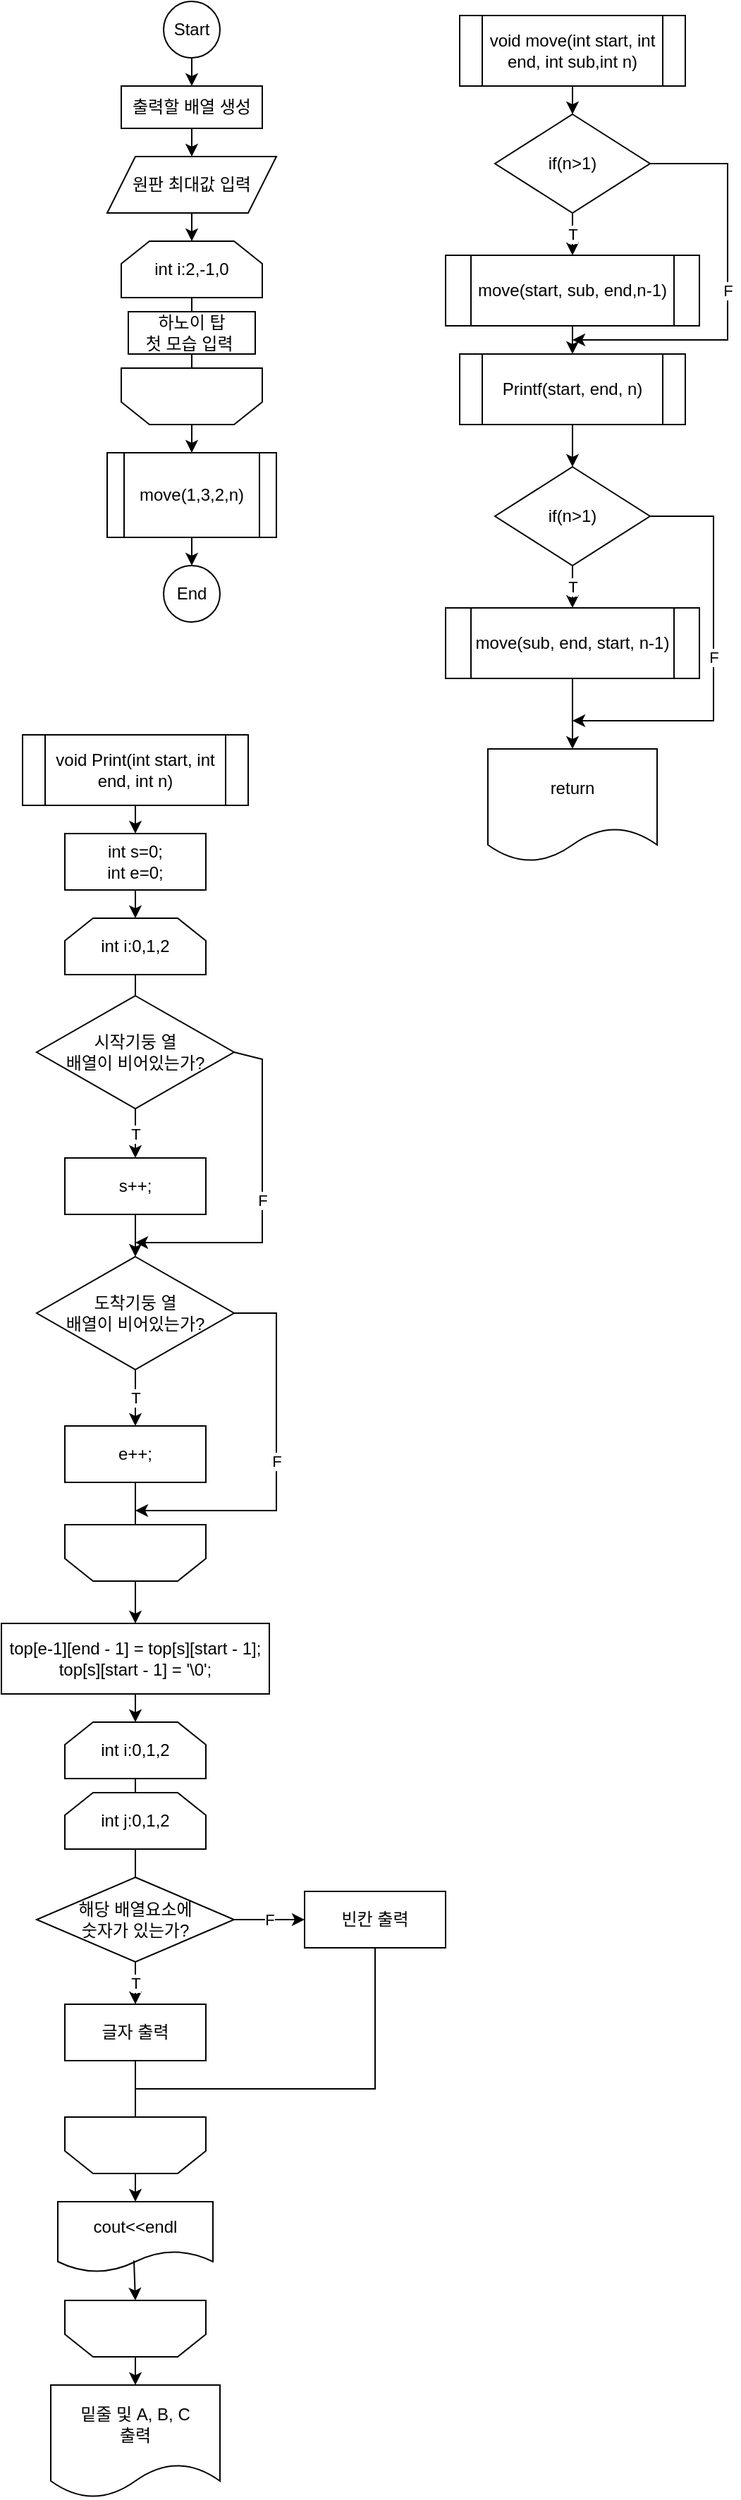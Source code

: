 <mxfile version="21.2.1" type="device">
  <diagram name="페이지-1" id="hurNgKo90N9-JojdDiEQ">
    <mxGraphModel dx="2363" dy="1580" grid="1" gridSize="10" guides="1" tooltips="1" connect="1" arrows="1" fold="1" page="1" pageScale="1" pageWidth="2339" pageHeight="3300" math="0" shadow="0">
      <root>
        <mxCell id="0" />
        <mxCell id="1" parent="0" />
        <mxCell id="q3OCXO2SyUp_Sfbwh3Ol-1" value="Start" style="ellipse;whiteSpace=wrap;html=1;aspect=fixed;" vertex="1" parent="1">
          <mxGeometry x="130" y="70" width="40" height="40" as="geometry" />
        </mxCell>
        <mxCell id="q3OCXO2SyUp_Sfbwh3Ol-2" value="출력할 배열 생성" style="rounded=0;whiteSpace=wrap;html=1;" vertex="1" parent="1">
          <mxGeometry x="100" y="130" width="100" height="30" as="geometry" />
        </mxCell>
        <mxCell id="q3OCXO2SyUp_Sfbwh3Ol-3" value="원판 최대값 입력" style="shape=parallelogram;perimeter=parallelogramPerimeter;whiteSpace=wrap;html=1;fixedSize=1;" vertex="1" parent="1">
          <mxGeometry x="90" y="180" width="120" height="40" as="geometry" />
        </mxCell>
        <mxCell id="q3OCXO2SyUp_Sfbwh3Ol-4" value="int i:2,-1,0" style="shape=loopLimit;whiteSpace=wrap;html=1;" vertex="1" parent="1">
          <mxGeometry x="100" y="240" width="100" height="40" as="geometry" />
        </mxCell>
        <mxCell id="q3OCXO2SyUp_Sfbwh3Ol-5" value="" style="shape=loopLimit;whiteSpace=wrap;html=1;rotation=-180;" vertex="1" parent="1">
          <mxGeometry x="100" y="330" width="100" height="40" as="geometry" />
        </mxCell>
        <mxCell id="q3OCXO2SyUp_Sfbwh3Ol-6" value="하노이 탑&lt;br&gt;첫 모습 입력&amp;nbsp;" style="rounded=0;whiteSpace=wrap;html=1;" vertex="1" parent="1">
          <mxGeometry x="105" y="290" width="90" height="30" as="geometry" />
        </mxCell>
        <mxCell id="q3OCXO2SyUp_Sfbwh3Ol-7" value="move(1,3,2,n)" style="shape=process;whiteSpace=wrap;html=1;backgroundOutline=1;" vertex="1" parent="1">
          <mxGeometry x="90" y="390" width="120" height="60" as="geometry" />
        </mxCell>
        <mxCell id="q3OCXO2SyUp_Sfbwh3Ol-8" value="End" style="ellipse;whiteSpace=wrap;html=1;aspect=fixed;" vertex="1" parent="1">
          <mxGeometry x="130" y="470" width="40" height="40" as="geometry" />
        </mxCell>
        <mxCell id="q3OCXO2SyUp_Sfbwh3Ol-9" value="" style="endArrow=classic;html=1;rounded=0;exitX=0.5;exitY=1;exitDx=0;exitDy=0;entryX=0.5;entryY=0;entryDx=0;entryDy=0;" edge="1" parent="1" source="q3OCXO2SyUp_Sfbwh3Ol-1" target="q3OCXO2SyUp_Sfbwh3Ol-2">
          <mxGeometry width="50" height="50" relative="1" as="geometry">
            <mxPoint x="230" y="190" as="sourcePoint" />
            <mxPoint x="280" y="140" as="targetPoint" />
          </mxGeometry>
        </mxCell>
        <mxCell id="q3OCXO2SyUp_Sfbwh3Ol-10" value="" style="endArrow=classic;html=1;rounded=0;exitX=0.5;exitY=1;exitDx=0;exitDy=0;entryX=0.5;entryY=0;entryDx=0;entryDy=0;" edge="1" parent="1" source="q3OCXO2SyUp_Sfbwh3Ol-2" target="q3OCXO2SyUp_Sfbwh3Ol-3">
          <mxGeometry width="50" height="50" relative="1" as="geometry">
            <mxPoint x="160" y="120" as="sourcePoint" />
            <mxPoint x="160" y="140" as="targetPoint" />
          </mxGeometry>
        </mxCell>
        <mxCell id="q3OCXO2SyUp_Sfbwh3Ol-11" value="" style="endArrow=classic;html=1;rounded=0;exitX=0.5;exitY=1;exitDx=0;exitDy=0;entryX=0.5;entryY=0;entryDx=0;entryDy=0;" edge="1" parent="1" source="q3OCXO2SyUp_Sfbwh3Ol-3" target="q3OCXO2SyUp_Sfbwh3Ol-4">
          <mxGeometry width="50" height="50" relative="1" as="geometry">
            <mxPoint x="170" y="130" as="sourcePoint" />
            <mxPoint x="170" y="150" as="targetPoint" />
          </mxGeometry>
        </mxCell>
        <mxCell id="q3OCXO2SyUp_Sfbwh3Ol-12" value="" style="endArrow=none;html=1;rounded=0;exitX=0.5;exitY=1;exitDx=0;exitDy=0;entryX=0.5;entryY=0;entryDx=0;entryDy=0;" edge="1" parent="1" source="q3OCXO2SyUp_Sfbwh3Ol-4" target="q3OCXO2SyUp_Sfbwh3Ol-6">
          <mxGeometry width="50" height="50" relative="1" as="geometry">
            <mxPoint x="230" y="190" as="sourcePoint" />
            <mxPoint x="280" y="140" as="targetPoint" />
          </mxGeometry>
        </mxCell>
        <mxCell id="q3OCXO2SyUp_Sfbwh3Ol-13" value="" style="endArrow=none;html=1;rounded=0;exitX=0.5;exitY=1;exitDx=0;exitDy=0;entryX=0.5;entryY=1;entryDx=0;entryDy=0;" edge="1" parent="1" source="q3OCXO2SyUp_Sfbwh3Ol-5" target="q3OCXO2SyUp_Sfbwh3Ol-6">
          <mxGeometry width="50" height="50" relative="1" as="geometry">
            <mxPoint x="160" y="290" as="sourcePoint" />
            <mxPoint x="290" y="150" as="targetPoint" />
          </mxGeometry>
        </mxCell>
        <mxCell id="q3OCXO2SyUp_Sfbwh3Ol-14" value="" style="endArrow=classic;html=1;rounded=0;exitX=0.5;exitY=0;exitDx=0;exitDy=0;entryX=0.5;entryY=0;entryDx=0;entryDy=0;" edge="1" parent="1" source="q3OCXO2SyUp_Sfbwh3Ol-5" target="q3OCXO2SyUp_Sfbwh3Ol-7">
          <mxGeometry width="50" height="50" relative="1" as="geometry">
            <mxPoint x="160" y="120" as="sourcePoint" />
            <mxPoint x="160" y="140" as="targetPoint" />
          </mxGeometry>
        </mxCell>
        <mxCell id="q3OCXO2SyUp_Sfbwh3Ol-15" value="" style="endArrow=classic;html=1;rounded=0;exitX=0.5;exitY=1;exitDx=0;exitDy=0;entryX=0.5;entryY=0;entryDx=0;entryDy=0;" edge="1" parent="1" source="q3OCXO2SyUp_Sfbwh3Ol-7" target="q3OCXO2SyUp_Sfbwh3Ol-8">
          <mxGeometry width="50" height="50" relative="1" as="geometry">
            <mxPoint x="170" y="130" as="sourcePoint" />
            <mxPoint x="170" y="150" as="targetPoint" />
          </mxGeometry>
        </mxCell>
        <mxCell id="q3OCXO2SyUp_Sfbwh3Ol-16" value="void move(int start, int end, int sub,int n)" style="shape=process;whiteSpace=wrap;html=1;backgroundOutline=1;" vertex="1" parent="1">
          <mxGeometry x="340" y="80" width="160" height="50" as="geometry" />
        </mxCell>
        <mxCell id="q3OCXO2SyUp_Sfbwh3Ol-17" value="if(n&amp;gt;1)" style="rhombus;whiteSpace=wrap;html=1;" vertex="1" parent="1">
          <mxGeometry x="365" y="150" width="110" height="70" as="geometry" />
        </mxCell>
        <mxCell id="q3OCXO2SyUp_Sfbwh3Ol-18" value="Printf(start, end, n)" style="shape=process;whiteSpace=wrap;html=1;backgroundOutline=1;" vertex="1" parent="1">
          <mxGeometry x="340" y="320" width="160" height="50" as="geometry" />
        </mxCell>
        <mxCell id="q3OCXO2SyUp_Sfbwh3Ol-19" value="if(n&amp;gt;1)" style="rhombus;whiteSpace=wrap;html=1;" vertex="1" parent="1">
          <mxGeometry x="365" y="400" width="110" height="70" as="geometry" />
        </mxCell>
        <mxCell id="q3OCXO2SyUp_Sfbwh3Ol-20" value="move(start, sub, end,n-1)" style="shape=process;whiteSpace=wrap;html=1;backgroundOutline=1;" vertex="1" parent="1">
          <mxGeometry x="330" y="250" width="180" height="50" as="geometry" />
        </mxCell>
        <mxCell id="q3OCXO2SyUp_Sfbwh3Ol-22" value="" style="endArrow=classic;html=1;rounded=0;exitX=0.5;exitY=1;exitDx=0;exitDy=0;entryX=0.5;entryY=0;entryDx=0;entryDy=0;" edge="1" parent="1" source="q3OCXO2SyUp_Sfbwh3Ol-16" target="q3OCXO2SyUp_Sfbwh3Ol-17">
          <mxGeometry width="50" height="50" relative="1" as="geometry">
            <mxPoint x="460" y="390" as="sourcePoint" />
            <mxPoint x="510" y="340" as="targetPoint" />
          </mxGeometry>
        </mxCell>
        <mxCell id="q3OCXO2SyUp_Sfbwh3Ol-23" value="T" style="endArrow=classic;html=1;rounded=0;exitX=0.5;exitY=1;exitDx=0;exitDy=0;entryX=0.5;entryY=0;entryDx=0;entryDy=0;" edge="1" parent="1" source="q3OCXO2SyUp_Sfbwh3Ol-17" target="q3OCXO2SyUp_Sfbwh3Ol-20">
          <mxGeometry width="50" height="50" relative="1" as="geometry">
            <mxPoint x="460" y="490" as="sourcePoint" />
            <mxPoint x="510" y="440" as="targetPoint" />
          </mxGeometry>
        </mxCell>
        <mxCell id="q3OCXO2SyUp_Sfbwh3Ol-24" value="" style="endArrow=classic;html=1;rounded=0;exitX=0.5;exitY=1;exitDx=0;exitDy=0;entryX=0.5;entryY=0;entryDx=0;entryDy=0;" edge="1" parent="1" source="q3OCXO2SyUp_Sfbwh3Ol-20" target="q3OCXO2SyUp_Sfbwh3Ol-18">
          <mxGeometry width="50" height="50" relative="1" as="geometry">
            <mxPoint x="460" y="490" as="sourcePoint" />
            <mxPoint x="510" y="440" as="targetPoint" />
          </mxGeometry>
        </mxCell>
        <mxCell id="q3OCXO2SyUp_Sfbwh3Ol-26" value="" style="endArrow=classic;html=1;rounded=0;exitX=0.5;exitY=1;exitDx=0;exitDy=0;" edge="1" parent="1" source="q3OCXO2SyUp_Sfbwh3Ol-18" target="q3OCXO2SyUp_Sfbwh3Ol-19">
          <mxGeometry width="50" height="50" relative="1" as="geometry">
            <mxPoint x="460" y="490" as="sourcePoint" />
            <mxPoint x="510" y="440" as="targetPoint" />
          </mxGeometry>
        </mxCell>
        <mxCell id="q3OCXO2SyUp_Sfbwh3Ol-27" value="move(sub, end, start, n-1)" style="shape=process;whiteSpace=wrap;html=1;backgroundOutline=1;" vertex="1" parent="1">
          <mxGeometry x="330" y="500" width="180" height="50" as="geometry" />
        </mxCell>
        <mxCell id="q3OCXO2SyUp_Sfbwh3Ol-28" value="T" style="endArrow=classic;html=1;rounded=0;exitX=0.5;exitY=1;exitDx=0;exitDy=0;entryX=0.5;entryY=0;entryDx=0;entryDy=0;" edge="1" parent="1" source="q3OCXO2SyUp_Sfbwh3Ol-19" target="q3OCXO2SyUp_Sfbwh3Ol-27">
          <mxGeometry width="50" height="50" relative="1" as="geometry">
            <mxPoint x="430" y="380" as="sourcePoint" />
            <mxPoint x="430" y="410" as="targetPoint" />
          </mxGeometry>
        </mxCell>
        <mxCell id="q3OCXO2SyUp_Sfbwh3Ol-29" value="F" style="endArrow=classic;html=1;rounded=0;exitX=1;exitY=0.5;exitDx=0;exitDy=0;" edge="1" parent="1" source="q3OCXO2SyUp_Sfbwh3Ol-17">
          <mxGeometry width="50" height="50" relative="1" as="geometry">
            <mxPoint x="460" y="490" as="sourcePoint" />
            <mxPoint x="420" y="310" as="targetPoint" />
            <Array as="points">
              <mxPoint x="530" y="185" />
              <mxPoint x="530" y="310" />
            </Array>
          </mxGeometry>
        </mxCell>
        <mxCell id="q3OCXO2SyUp_Sfbwh3Ol-30" value="F" style="endArrow=classic;html=1;rounded=0;exitX=1;exitY=0.5;exitDx=0;exitDy=0;" edge="1" parent="1" source="q3OCXO2SyUp_Sfbwh3Ol-19">
          <mxGeometry width="50" height="50" relative="1" as="geometry">
            <mxPoint x="460" y="490" as="sourcePoint" />
            <mxPoint x="420" y="580" as="targetPoint" />
            <Array as="points">
              <mxPoint x="520" y="435" />
              <mxPoint x="520" y="580" />
            </Array>
          </mxGeometry>
        </mxCell>
        <mxCell id="q3OCXO2SyUp_Sfbwh3Ol-31" value="" style="endArrow=classic;html=1;rounded=0;exitX=0.5;exitY=1;exitDx=0;exitDy=0;" edge="1" parent="1" source="q3OCXO2SyUp_Sfbwh3Ol-27">
          <mxGeometry width="50" height="50" relative="1" as="geometry">
            <mxPoint x="460" y="490" as="sourcePoint" />
            <mxPoint x="420" y="600" as="targetPoint" />
          </mxGeometry>
        </mxCell>
        <mxCell id="q3OCXO2SyUp_Sfbwh3Ol-32" value="return" style="shape=document;whiteSpace=wrap;html=1;boundedLbl=1;" vertex="1" parent="1">
          <mxGeometry x="360" y="600" width="120" height="80" as="geometry" />
        </mxCell>
        <mxCell id="q3OCXO2SyUp_Sfbwh3Ol-33" value="void Print(int start, int end, int n)" style="shape=process;whiteSpace=wrap;html=1;backgroundOutline=1;" vertex="1" parent="1">
          <mxGeometry x="30" y="590" width="160" height="50" as="geometry" />
        </mxCell>
        <mxCell id="q3OCXO2SyUp_Sfbwh3Ol-34" value="int s=0;&lt;br&gt;int e=0;" style="rounded=0;whiteSpace=wrap;html=1;" vertex="1" parent="1">
          <mxGeometry x="60" y="660" width="100" height="40" as="geometry" />
        </mxCell>
        <mxCell id="q3OCXO2SyUp_Sfbwh3Ol-35" value="int i:0,1,2" style="shape=loopLimit;whiteSpace=wrap;html=1;" vertex="1" parent="1">
          <mxGeometry x="60" y="720" width="100" height="40" as="geometry" />
        </mxCell>
        <mxCell id="q3OCXO2SyUp_Sfbwh3Ol-36" value="" style="shape=loopLimit;whiteSpace=wrap;html=1;rotation=-180;" vertex="1" parent="1">
          <mxGeometry x="60" y="1150" width="100" height="40" as="geometry" />
        </mxCell>
        <mxCell id="q3OCXO2SyUp_Sfbwh3Ol-38" value="" style="endArrow=none;html=1;rounded=0;exitX=0.5;exitY=1;exitDx=0;exitDy=0;entryX=0.5;entryY=0;entryDx=0;entryDy=0;" edge="1" parent="1" source="q3OCXO2SyUp_Sfbwh3Ol-35" target="q3OCXO2SyUp_Sfbwh3Ol-41">
          <mxGeometry width="50" height="50" relative="1" as="geometry">
            <mxPoint x="190" y="670" as="sourcePoint" />
            <mxPoint x="110" y="770" as="targetPoint" />
          </mxGeometry>
        </mxCell>
        <mxCell id="q3OCXO2SyUp_Sfbwh3Ol-39" value="" style="endArrow=none;html=1;rounded=0;exitX=0.5;exitY=1;exitDx=0;exitDy=0;entryX=0.5;entryY=1;entryDx=0;entryDy=0;" edge="1" parent="1" source="q3OCXO2SyUp_Sfbwh3Ol-36" target="q3OCXO2SyUp_Sfbwh3Ol-44">
          <mxGeometry width="50" height="50" relative="1" as="geometry">
            <mxPoint x="120" y="1070" as="sourcePoint" />
            <mxPoint x="110" y="1100" as="targetPoint" />
          </mxGeometry>
        </mxCell>
        <mxCell id="q3OCXO2SyUp_Sfbwh3Ol-41" value="시작기둥 열 &lt;br&gt;배열이 비어있는가?" style="rhombus;whiteSpace=wrap;html=1;" vertex="1" parent="1">
          <mxGeometry x="40" y="775" width="140" height="80" as="geometry" />
        </mxCell>
        <mxCell id="q3OCXO2SyUp_Sfbwh3Ol-42" value="도착기둥 열 &lt;br&gt;배열이 비어있는가?" style="rhombus;whiteSpace=wrap;html=1;" vertex="1" parent="1">
          <mxGeometry x="40" y="960" width="140" height="80" as="geometry" />
        </mxCell>
        <mxCell id="q3OCXO2SyUp_Sfbwh3Ol-43" value="s++;" style="rounded=0;whiteSpace=wrap;html=1;" vertex="1" parent="1">
          <mxGeometry x="60" y="890" width="100" height="40" as="geometry" />
        </mxCell>
        <mxCell id="q3OCXO2SyUp_Sfbwh3Ol-44" value="e++;" style="rounded=0;whiteSpace=wrap;html=1;" vertex="1" parent="1">
          <mxGeometry x="60" y="1080" width="100" height="40" as="geometry" />
        </mxCell>
        <mxCell id="q3OCXO2SyUp_Sfbwh3Ol-45" value="" style="endArrow=classic;html=1;rounded=0;exitX=0.5;exitY=1;exitDx=0;exitDy=0;entryX=0.5;entryY=0;entryDx=0;entryDy=0;" edge="1" parent="1" source="q3OCXO2SyUp_Sfbwh3Ol-33" target="q3OCXO2SyUp_Sfbwh3Ol-34">
          <mxGeometry width="50" height="50" relative="1" as="geometry">
            <mxPoint x="-140" y="980" as="sourcePoint" />
            <mxPoint x="-90" y="930" as="targetPoint" />
          </mxGeometry>
        </mxCell>
        <mxCell id="q3OCXO2SyUp_Sfbwh3Ol-47" value="" style="endArrow=classic;html=1;rounded=0;exitX=0.5;exitY=1;exitDx=0;exitDy=0;entryX=0.5;entryY=0;entryDx=0;entryDy=0;" edge="1" parent="1" source="q3OCXO2SyUp_Sfbwh3Ol-34" target="q3OCXO2SyUp_Sfbwh3Ol-35">
          <mxGeometry width="50" height="50" relative="1" as="geometry">
            <mxPoint x="-140" y="980" as="sourcePoint" />
            <mxPoint x="-90" y="930" as="targetPoint" />
          </mxGeometry>
        </mxCell>
        <mxCell id="q3OCXO2SyUp_Sfbwh3Ol-48" value="T" style="endArrow=classic;html=1;rounded=0;exitX=0.5;exitY=1;exitDx=0;exitDy=0;entryX=0.5;entryY=0;entryDx=0;entryDy=0;" edge="1" parent="1" source="q3OCXO2SyUp_Sfbwh3Ol-41" target="q3OCXO2SyUp_Sfbwh3Ol-43">
          <mxGeometry width="50" height="50" relative="1" as="geometry">
            <mxPoint x="-140" y="980" as="sourcePoint" />
            <mxPoint x="-90" y="930" as="targetPoint" />
          </mxGeometry>
        </mxCell>
        <mxCell id="q3OCXO2SyUp_Sfbwh3Ol-49" value="" style="endArrow=classic;html=1;rounded=0;exitX=0.5;exitY=1;exitDx=0;exitDy=0;entryX=0.5;entryY=0;entryDx=0;entryDy=0;" edge="1" parent="1" source="q3OCXO2SyUp_Sfbwh3Ol-43" target="q3OCXO2SyUp_Sfbwh3Ol-42">
          <mxGeometry width="50" height="50" relative="1" as="geometry">
            <mxPoint x="-140" y="980" as="sourcePoint" />
            <mxPoint x="-90" y="930" as="targetPoint" />
          </mxGeometry>
        </mxCell>
        <mxCell id="q3OCXO2SyUp_Sfbwh3Ol-50" value="T" style="endArrow=classic;html=1;rounded=0;exitX=0.5;exitY=1;exitDx=0;exitDy=0;entryX=0.5;entryY=0;entryDx=0;entryDy=0;" edge="1" parent="1" source="q3OCXO2SyUp_Sfbwh3Ol-42" target="q3OCXO2SyUp_Sfbwh3Ol-44">
          <mxGeometry width="50" height="50" relative="1" as="geometry">
            <mxPoint x="-140" y="980" as="sourcePoint" />
            <mxPoint x="-90" y="930" as="targetPoint" />
          </mxGeometry>
        </mxCell>
        <mxCell id="q3OCXO2SyUp_Sfbwh3Ol-51" value="F" style="endArrow=classic;html=1;rounded=0;exitX=1;exitY=0.5;exitDx=0;exitDy=0;" edge="1" parent="1" source="q3OCXO2SyUp_Sfbwh3Ol-41">
          <mxGeometry width="50" height="50" relative="1" as="geometry">
            <mxPoint x="-140" y="980" as="sourcePoint" />
            <mxPoint x="110" y="950" as="targetPoint" />
            <Array as="points">
              <mxPoint x="200" y="820" />
              <mxPoint x="200" y="950" />
            </Array>
          </mxGeometry>
        </mxCell>
        <mxCell id="q3OCXO2SyUp_Sfbwh3Ol-52" value="F" style="endArrow=classic;html=1;rounded=0;exitX=1;exitY=0.5;exitDx=0;exitDy=0;" edge="1" parent="1" source="q3OCXO2SyUp_Sfbwh3Ol-42">
          <mxGeometry width="50" height="50" relative="1" as="geometry">
            <mxPoint x="-140" y="980" as="sourcePoint" />
            <mxPoint x="110" y="1140" as="targetPoint" />
            <Array as="points">
              <mxPoint x="210" y="1000" />
              <mxPoint x="210" y="1140" />
            </Array>
          </mxGeometry>
        </mxCell>
        <mxCell id="q3OCXO2SyUp_Sfbwh3Ol-53" value="&lt;div&gt;top[e-1][end - 1] = top[s][start - 1];&lt;/div&gt;&lt;div&gt;	top[s][start - 1] = &#39;\0&#39;;&lt;/div&gt;" style="rounded=0;whiteSpace=wrap;html=1;" vertex="1" parent="1">
          <mxGeometry x="15" y="1220" width="190" height="50" as="geometry" />
        </mxCell>
        <mxCell id="q3OCXO2SyUp_Sfbwh3Ol-54" value="int i:0,1,2" style="shape=loopLimit;whiteSpace=wrap;html=1;" vertex="1" parent="1">
          <mxGeometry x="60" y="1290" width="100" height="40" as="geometry" />
        </mxCell>
        <mxCell id="q3OCXO2SyUp_Sfbwh3Ol-55" value="" style="shape=loopLimit;whiteSpace=wrap;html=1;rotation=-180;" vertex="1" parent="1">
          <mxGeometry x="60" y="1700" width="100" height="40" as="geometry" />
        </mxCell>
        <mxCell id="q3OCXO2SyUp_Sfbwh3Ol-56" value="int j:0,1,2" style="shape=loopLimit;whiteSpace=wrap;html=1;" vertex="1" parent="1">
          <mxGeometry x="60" y="1340" width="100" height="40" as="geometry" />
        </mxCell>
        <mxCell id="q3OCXO2SyUp_Sfbwh3Ol-57" value="" style="shape=loopLimit;whiteSpace=wrap;html=1;rotation=-180;" vertex="1" parent="1">
          <mxGeometry x="60" y="1570" width="100" height="40" as="geometry" />
        </mxCell>
        <mxCell id="q3OCXO2SyUp_Sfbwh3Ol-58" value="해당 배열요소에 &lt;br&gt;숫자가 있는가?" style="rhombus;whiteSpace=wrap;html=1;" vertex="1" parent="1">
          <mxGeometry x="40" y="1400" width="140" height="60" as="geometry" />
        </mxCell>
        <mxCell id="q3OCXO2SyUp_Sfbwh3Ol-59" value="cout&amp;lt;&amp;lt;endl" style="shape=document;whiteSpace=wrap;html=1;boundedLbl=1;" vertex="1" parent="1">
          <mxGeometry x="55" y="1630" width="110" height="50" as="geometry" />
        </mxCell>
        <mxCell id="q3OCXO2SyUp_Sfbwh3Ol-60" value="밑줄 및 A, B, C&lt;br&gt;출력" style="shape=document;whiteSpace=wrap;html=1;boundedLbl=1;" vertex="1" parent="1">
          <mxGeometry x="50" y="1760" width="120" height="80" as="geometry" />
        </mxCell>
        <mxCell id="q3OCXO2SyUp_Sfbwh3Ol-61" value="" style="endArrow=classic;html=1;rounded=0;exitX=0.5;exitY=0;exitDx=0;exitDy=0;entryX=0.5;entryY=0;entryDx=0;entryDy=0;" edge="1" parent="1" source="q3OCXO2SyUp_Sfbwh3Ol-36" target="q3OCXO2SyUp_Sfbwh3Ol-53">
          <mxGeometry width="50" height="50" relative="1" as="geometry">
            <mxPoint x="-140" y="1450" as="sourcePoint" />
            <mxPoint x="-90" y="1400" as="targetPoint" />
          </mxGeometry>
        </mxCell>
        <mxCell id="q3OCXO2SyUp_Sfbwh3Ol-62" value="" style="endArrow=classic;html=1;rounded=0;exitX=0.5;exitY=1;exitDx=0;exitDy=0;entryX=0.5;entryY=0;entryDx=0;entryDy=0;" edge="1" parent="1" source="q3OCXO2SyUp_Sfbwh3Ol-53" target="q3OCXO2SyUp_Sfbwh3Ol-54">
          <mxGeometry width="50" height="50" relative="1" as="geometry">
            <mxPoint x="-140" y="1450" as="sourcePoint" />
            <mxPoint x="-90" y="1400" as="targetPoint" />
          </mxGeometry>
        </mxCell>
        <mxCell id="q3OCXO2SyUp_Sfbwh3Ol-63" value="" style="endArrow=none;html=1;rounded=0;entryX=0.5;entryY=1;entryDx=0;entryDy=0;exitX=0.5;exitY=0;exitDx=0;exitDy=0;" edge="1" parent="1" source="q3OCXO2SyUp_Sfbwh3Ol-56" target="q3OCXO2SyUp_Sfbwh3Ol-54">
          <mxGeometry width="50" height="50" relative="1" as="geometry">
            <mxPoint x="-140" y="1450" as="sourcePoint" />
            <mxPoint x="-90" y="1400" as="targetPoint" />
          </mxGeometry>
        </mxCell>
        <mxCell id="q3OCXO2SyUp_Sfbwh3Ol-64" value="" style="endArrow=none;html=1;rounded=0;entryX=0.5;entryY=1;entryDx=0;entryDy=0;exitX=0.5;exitY=0;exitDx=0;exitDy=0;" edge="1" parent="1" source="q3OCXO2SyUp_Sfbwh3Ol-58" target="q3OCXO2SyUp_Sfbwh3Ol-56">
          <mxGeometry width="50" height="50" relative="1" as="geometry">
            <mxPoint x="-140" y="1450" as="sourcePoint" />
            <mxPoint x="-90" y="1400" as="targetPoint" />
          </mxGeometry>
        </mxCell>
        <mxCell id="q3OCXO2SyUp_Sfbwh3Ol-65" value="글자 출력" style="rounded=0;whiteSpace=wrap;html=1;" vertex="1" parent="1">
          <mxGeometry x="60" y="1490" width="100" height="40" as="geometry" />
        </mxCell>
        <mxCell id="q3OCXO2SyUp_Sfbwh3Ol-66" value="빈칸 출력" style="rounded=0;whiteSpace=wrap;html=1;" vertex="1" parent="1">
          <mxGeometry x="230" y="1410" width="100" height="40" as="geometry" />
        </mxCell>
        <mxCell id="q3OCXO2SyUp_Sfbwh3Ol-67" value="T" style="endArrow=classic;html=1;rounded=0;exitX=0.5;exitY=1;exitDx=0;exitDy=0;entryX=0.5;entryY=0;entryDx=0;entryDy=0;" edge="1" parent="1" source="q3OCXO2SyUp_Sfbwh3Ol-58" target="q3OCXO2SyUp_Sfbwh3Ol-65">
          <mxGeometry width="50" height="50" relative="1" as="geometry">
            <mxPoint x="-140" y="1450" as="sourcePoint" />
            <mxPoint x="-90" y="1400" as="targetPoint" />
          </mxGeometry>
        </mxCell>
        <mxCell id="q3OCXO2SyUp_Sfbwh3Ol-68" value="F" style="endArrow=classic;html=1;rounded=0;exitX=1;exitY=0.5;exitDx=0;exitDy=0;entryX=0;entryY=0.5;entryDx=0;entryDy=0;" edge="1" parent="1" source="q3OCXO2SyUp_Sfbwh3Ol-58" target="q3OCXO2SyUp_Sfbwh3Ol-66">
          <mxGeometry width="50" height="50" relative="1" as="geometry">
            <mxPoint x="-140" y="1450" as="sourcePoint" />
            <mxPoint x="-90" y="1400" as="targetPoint" />
          </mxGeometry>
        </mxCell>
        <mxCell id="q3OCXO2SyUp_Sfbwh3Ol-69" value="" style="endArrow=none;html=1;rounded=0;entryX=0.5;entryY=1;entryDx=0;entryDy=0;exitX=0.5;exitY=1;exitDx=0;exitDy=0;" edge="1" parent="1" source="q3OCXO2SyUp_Sfbwh3Ol-57" target="q3OCXO2SyUp_Sfbwh3Ol-65">
          <mxGeometry width="50" height="50" relative="1" as="geometry">
            <mxPoint x="-140" y="1450" as="sourcePoint" />
            <mxPoint x="-90" y="1400" as="targetPoint" />
          </mxGeometry>
        </mxCell>
        <mxCell id="q3OCXO2SyUp_Sfbwh3Ol-70" value="" style="endArrow=none;html=1;rounded=0;entryX=0.5;entryY=1;entryDx=0;entryDy=0;" edge="1" parent="1" target="q3OCXO2SyUp_Sfbwh3Ol-66">
          <mxGeometry width="50" height="50" relative="1" as="geometry">
            <mxPoint x="110" y="1550" as="sourcePoint" />
            <mxPoint x="-90" y="1400" as="targetPoint" />
            <Array as="points">
              <mxPoint x="280" y="1550" />
            </Array>
          </mxGeometry>
        </mxCell>
        <mxCell id="q3OCXO2SyUp_Sfbwh3Ol-71" value="" style="endArrow=classic;html=1;rounded=0;exitX=0.5;exitY=0;exitDx=0;exitDy=0;entryX=0.5;entryY=0;entryDx=0;entryDy=0;" edge="1" parent="1" source="q3OCXO2SyUp_Sfbwh3Ol-57" target="q3OCXO2SyUp_Sfbwh3Ol-59">
          <mxGeometry width="50" height="50" relative="1" as="geometry">
            <mxPoint x="-140" y="1450" as="sourcePoint" />
            <mxPoint x="-90" y="1400" as="targetPoint" />
          </mxGeometry>
        </mxCell>
        <mxCell id="q3OCXO2SyUp_Sfbwh3Ol-72" value="" style="endArrow=classic;html=1;rounded=0;exitX=0.491;exitY=0.835;exitDx=0;exitDy=0;exitPerimeter=0;entryX=0.5;entryY=1;entryDx=0;entryDy=0;" edge="1" parent="1" source="q3OCXO2SyUp_Sfbwh3Ol-59" target="q3OCXO2SyUp_Sfbwh3Ol-55">
          <mxGeometry width="50" height="50" relative="1" as="geometry">
            <mxPoint x="-140" y="1540" as="sourcePoint" />
            <mxPoint x="-90" y="1490" as="targetPoint" />
          </mxGeometry>
        </mxCell>
        <mxCell id="q3OCXO2SyUp_Sfbwh3Ol-74" value="" style="endArrow=classic;html=1;rounded=0;exitX=0.5;exitY=0;exitDx=0;exitDy=0;entryX=0.5;entryY=0;entryDx=0;entryDy=0;" edge="1" parent="1" source="q3OCXO2SyUp_Sfbwh3Ol-55" target="q3OCXO2SyUp_Sfbwh3Ol-60">
          <mxGeometry width="50" height="50" relative="1" as="geometry">
            <mxPoint x="-140" y="1540" as="sourcePoint" />
            <mxPoint x="-90" y="1490" as="targetPoint" />
          </mxGeometry>
        </mxCell>
      </root>
    </mxGraphModel>
  </diagram>
</mxfile>
